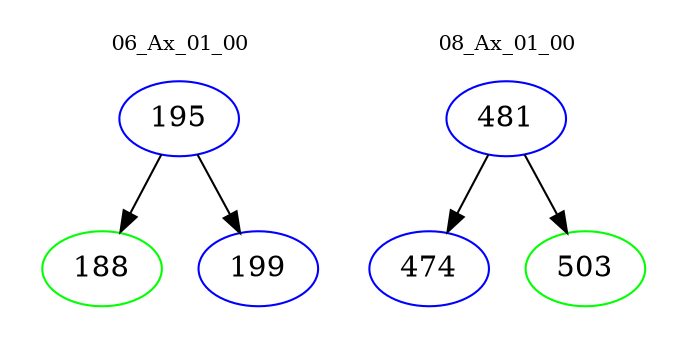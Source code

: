 digraph{
subgraph cluster_0 {
color = white
label = "06_Ax_01_00";
fontsize=10;
T0_195 [label="195", color="blue"]
T0_195 -> T0_188 [color="black"]
T0_188 [label="188", color="green"]
T0_195 -> T0_199 [color="black"]
T0_199 [label="199", color="blue"]
}
subgraph cluster_1 {
color = white
label = "08_Ax_01_00";
fontsize=10;
T1_481 [label="481", color="blue"]
T1_481 -> T1_474 [color="black"]
T1_474 [label="474", color="blue"]
T1_481 -> T1_503 [color="black"]
T1_503 [label="503", color="green"]
}
}
